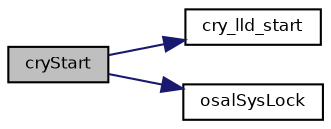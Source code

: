 digraph "cryStart"
{
  bgcolor="transparent";
  edge [fontname="Helvetica",fontsize="8",labelfontname="Helvetica",labelfontsize="8"];
  node [fontname="Helvetica",fontsize="8",shape=record];
  rankdir="LR";
  Node3 [label="cryStart",height=0.2,width=0.4,color="black", fillcolor="grey75", style="filled", fontcolor="black"];
  Node3 -> Node4 [color="midnightblue",fontsize="8",style="solid",fontname="Helvetica"];
  Node4 [label="cry_lld_start",height=0.2,width=0.4,color="black",URL="$group___c_r_y_p_t_o.html#ga1b015037e20a635ddb62d3da339d5058",tooltip="Configures and activates the crypto peripheral. "];
  Node3 -> Node5 [color="midnightblue",fontsize="8",style="solid",fontname="Helvetica"];
  Node5 [label="osalSysLock",height=0.2,width=0.4,color="black",URL="$group___o_s_a_l.html#ga0cb5e528b0114b4ca61c2eb65a0515fa",tooltip="Enters a critical zone from thread context. "];
}
